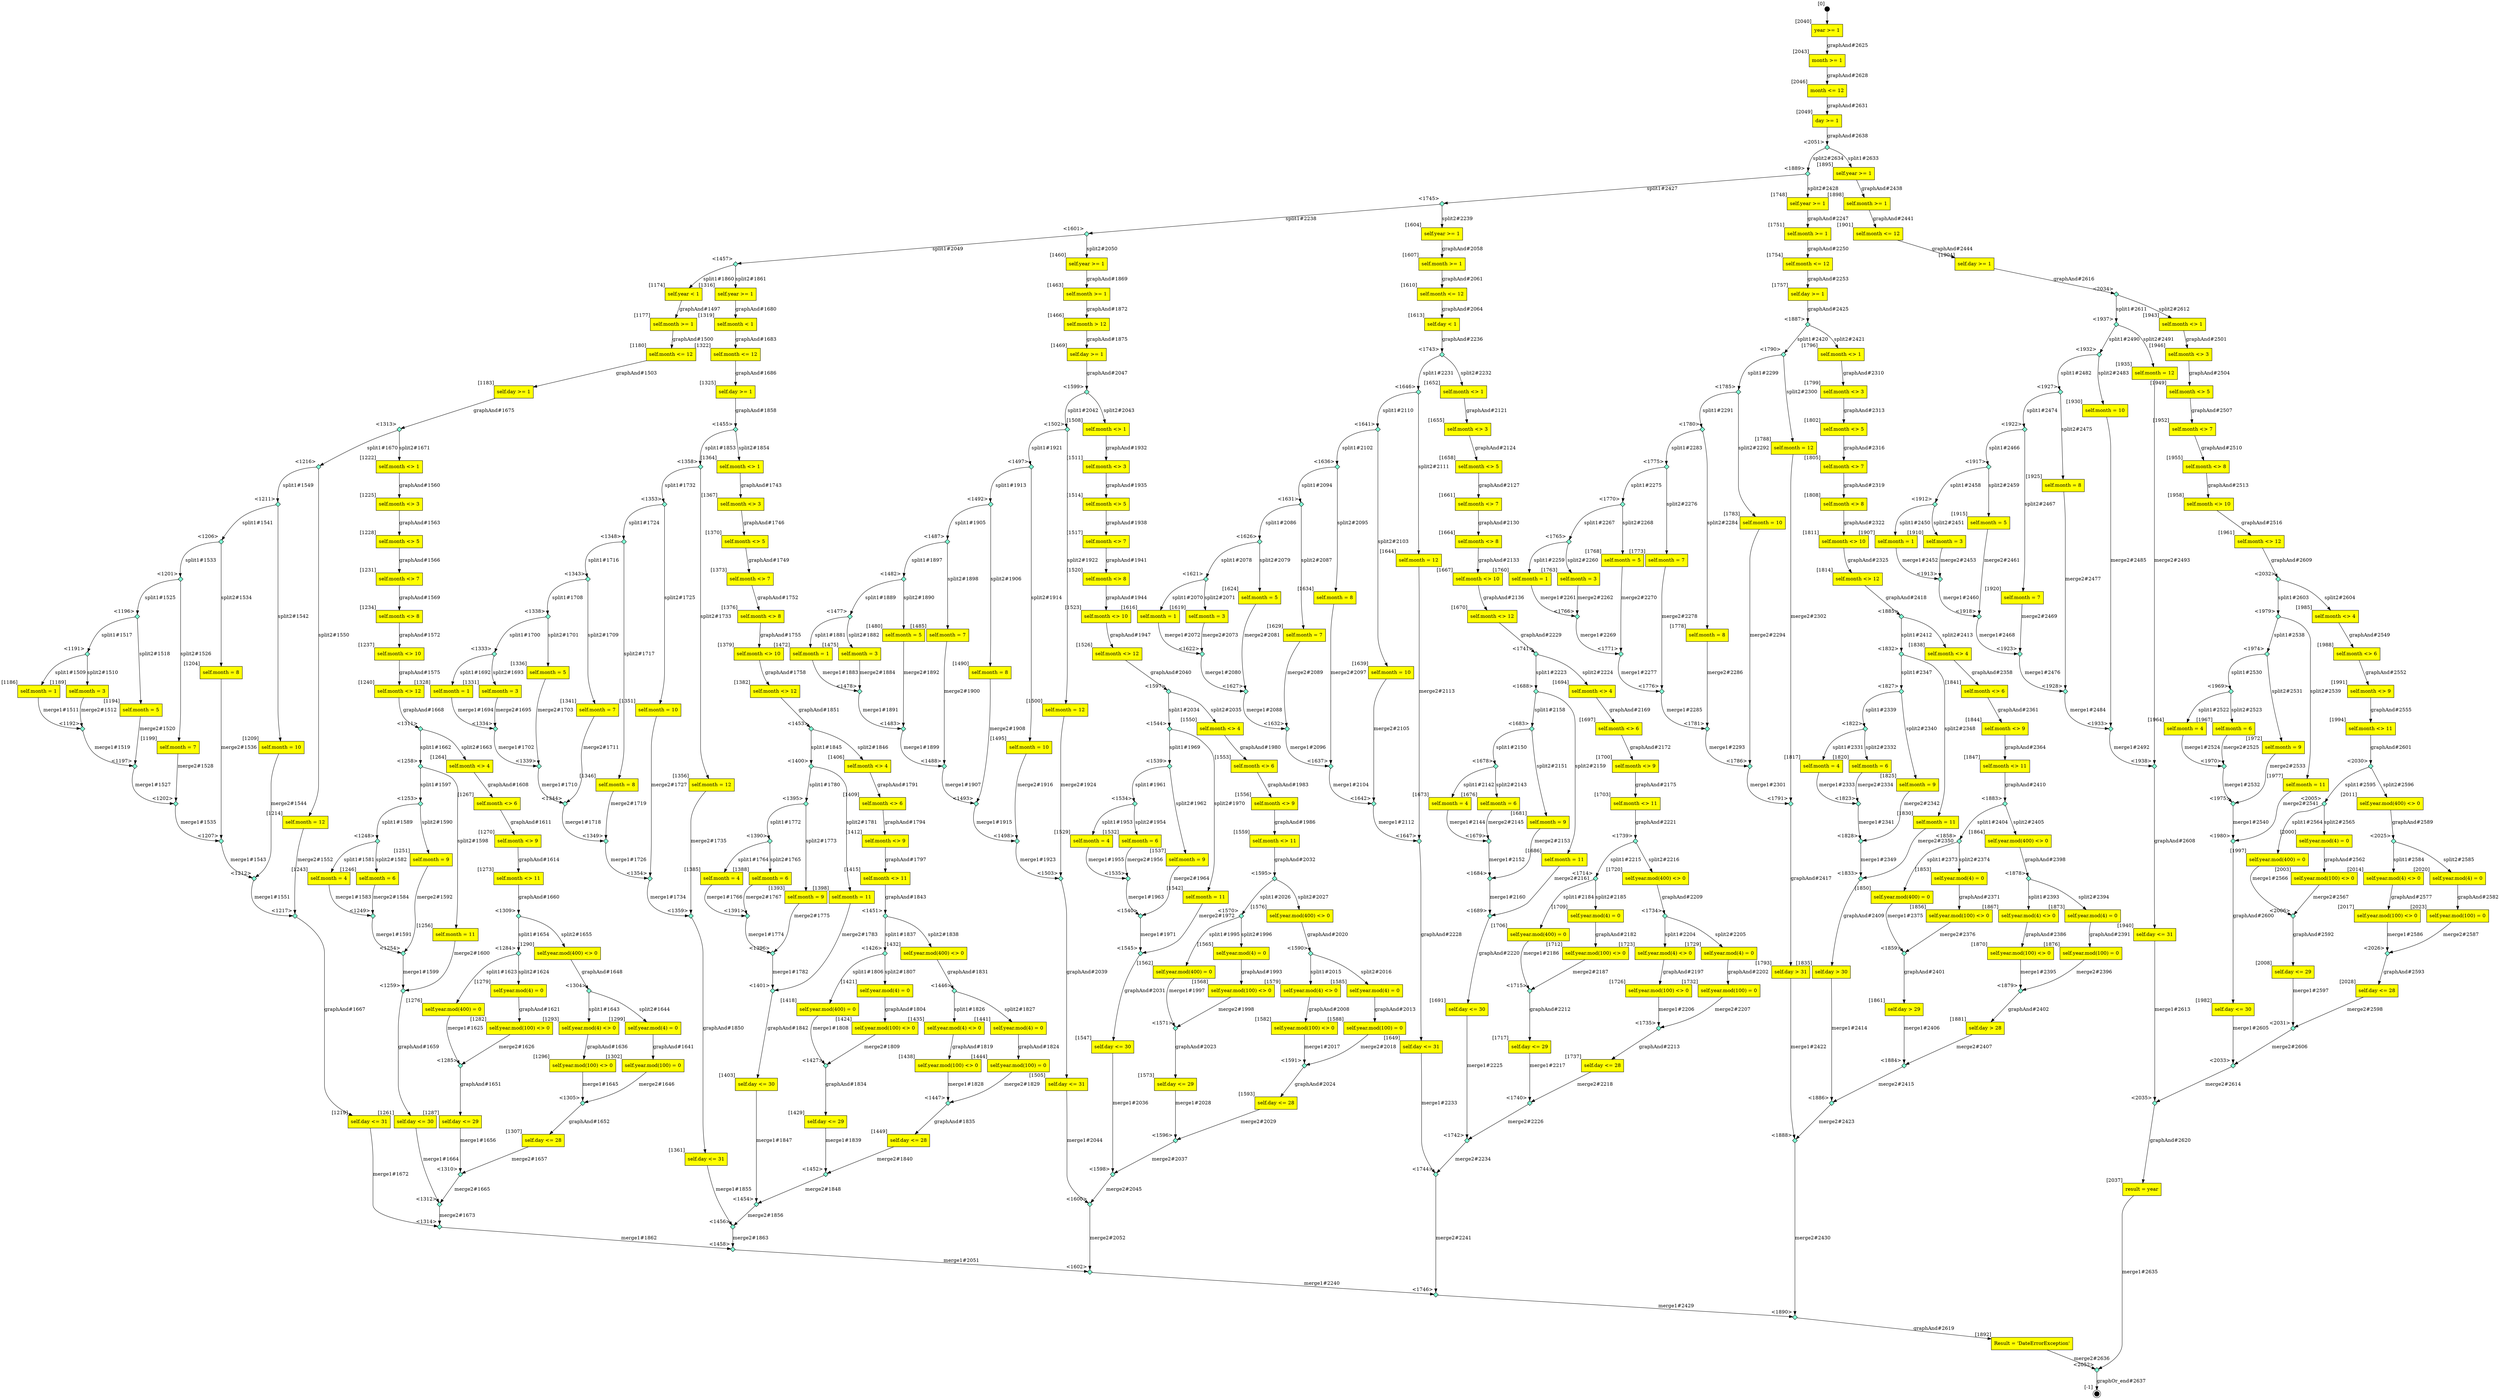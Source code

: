 digraph CLG {
  2049 [shape="box", label="day >= 1", style=filled, fillcolor=yellow, xlabel="[2049]"];
  2051 [shape="diamond", label="", xlabel="<2051>", style=filled, fillcolor=aquamarine, fixedsize=true, width=.2, height=.2];
  2052 [shape="diamond", label="", xlabel="<2052>", style=filled, fillcolor=aquamarine, fixedsize=true, width=.2, height=.2];
  1174 [shape="box", label="self.year < 1", style=filled, fillcolor=yellow, xlabel="[1174]"];
  1177 [shape="box", label="self.month >= 1", style=filled, fillcolor=yellow, xlabel="[1177]"];
  1180 [shape="box", label="self.month <= 12", style=filled, fillcolor=yellow, xlabel="[1180]"];
  1183 [shape="box", label="self.day >= 1", style=filled, fillcolor=yellow, xlabel="[1183]"];
  1186 [shape="box", label="self.month = 1", style=filled, fillcolor=yellow, xlabel="[1186]"];
  1189 [shape="box", label="self.month = 3", style=filled, fillcolor=yellow, xlabel="[1189]"];
  1191 [shape="diamond", label="", xlabel="<1191>", style=filled, fillcolor=aquamarine, fixedsize=true, width=.2, height=.2];
  1192 [shape="diamond", label="", xlabel="<1192>", style=filled, fillcolor=aquamarine, fixedsize=true, width=.2, height=.2];
  1194 [shape="box", label="self.month = 5", style=filled, fillcolor=yellow, xlabel="[1194]"];
  1196 [shape="diamond", label="", xlabel="<1196>", style=filled, fillcolor=aquamarine, fixedsize=true, width=.2, height=.2];
  1197 [shape="diamond", label="", xlabel="<1197>", style=filled, fillcolor=aquamarine, fixedsize=true, width=.2, height=.2];
  1199 [shape="box", label="self.month = 7", style=filled, fillcolor=yellow, xlabel="[1199]"];
  1201 [shape="diamond", label="", xlabel="<1201>", style=filled, fillcolor=aquamarine, fixedsize=true, width=.2, height=.2];
  1202 [shape="diamond", label="", xlabel="<1202>", style=filled, fillcolor=aquamarine, fixedsize=true, width=.2, height=.2];
  1204 [shape="box", label="self.month = 8", style=filled, fillcolor=yellow, xlabel="[1204]"];
  1206 [shape="diamond", label="", xlabel="<1206>", style=filled, fillcolor=aquamarine, fixedsize=true, width=.2, height=.2];
  1207 [shape="diamond", label="", xlabel="<1207>", style=filled, fillcolor=aquamarine, fixedsize=true, width=.2, height=.2];
  1209 [shape="box", label="self.month = 10", style=filled, fillcolor=yellow, xlabel="[1209]"];
  1211 [shape="diamond", label="", xlabel="<1211>", style=filled, fillcolor=aquamarine, fixedsize=true, width=.2, height=.2];
  1212 [shape="diamond", label="", xlabel="<1212>", style=filled, fillcolor=aquamarine, fixedsize=true, width=.2, height=.2];
  1214 [shape="box", label="self.month = 12", style=filled, fillcolor=yellow, xlabel="[1214]"];
  1216 [shape="diamond", label="", xlabel="<1216>", style=filled, fillcolor=aquamarine, fixedsize=true, width=.2, height=.2];
  1217 [shape="diamond", label="", xlabel="<1217>", style=filled, fillcolor=aquamarine, fixedsize=true, width=.2, height=.2];
  1219 [shape="box", label="self.day <= 31", style=filled, fillcolor=yellow, xlabel="[1219]"];
  1222 [shape="box", label="self.month <> 1", style=filled, fillcolor=yellow, xlabel="[1222]"];
  1225 [shape="box", label="self.month <> 3", style=filled, fillcolor=yellow, xlabel="[1225]"];
  1228 [shape="box", label="self.month <> 5", style=filled, fillcolor=yellow, xlabel="[1228]"];
  1231 [shape="box", label="self.month <> 7", style=filled, fillcolor=yellow, xlabel="[1231]"];
  1234 [shape="box", label="self.month <> 8", style=filled, fillcolor=yellow, xlabel="[1234]"];
  1237 [shape="box", label="self.month <> 10", style=filled, fillcolor=yellow, xlabel="[1237]"];
  1240 [shape="box", label="self.month <> 12", style=filled, fillcolor=yellow, xlabel="[1240]"];
  1243 [shape="box", label="self.month = 4", style=filled, fillcolor=yellow, xlabel="[1243]"];
  1246 [shape="box", label="self.month = 6", style=filled, fillcolor=yellow, xlabel="[1246]"];
  1248 [shape="diamond", label="", xlabel="<1248>", style=filled, fillcolor=aquamarine, fixedsize=true, width=.2, height=.2];
  1249 [shape="diamond", label="", xlabel="<1249>", style=filled, fillcolor=aquamarine, fixedsize=true, width=.2, height=.2];
  1251 [shape="box", label="self.month = 9", style=filled, fillcolor=yellow, xlabel="[1251]"];
  1253 [shape="diamond", label="", xlabel="<1253>", style=filled, fillcolor=aquamarine, fixedsize=true, width=.2, height=.2];
  1254 [shape="diamond", label="", xlabel="<1254>", style=filled, fillcolor=aquamarine, fixedsize=true, width=.2, height=.2];
  1256 [shape="box", label="self.month = 11", style=filled, fillcolor=yellow, xlabel="[1256]"];
  1258 [shape="diamond", label="", xlabel="<1258>", style=filled, fillcolor=aquamarine, fixedsize=true, width=.2, height=.2];
  1259 [shape="diamond", label="", xlabel="<1259>", style=filled, fillcolor=aquamarine, fixedsize=true, width=.2, height=.2];
  1261 [shape="box", label="self.day <= 30", style=filled, fillcolor=yellow, xlabel="[1261]"];
  1264 [shape="box", label="self.month <> 4", style=filled, fillcolor=yellow, xlabel="[1264]"];
  1267 [shape="box", label="self.month <> 6", style=filled, fillcolor=yellow, xlabel="[1267]"];
  1270 [shape="box", label="self.month <> 9", style=filled, fillcolor=yellow, xlabel="[1270]"];
  1273 [shape="box", label="self.month <> 11", style=filled, fillcolor=yellow, xlabel="[1273]"];
  1276 [shape="box", label="self.year.mod(400) = 0", style=filled, fillcolor=yellow, xlabel="[1276]"];
  1279 [shape="box", label="self.year.mod(4) = 0", style=filled, fillcolor=yellow, xlabel="[1279]"];
  1282 [shape="box", label="self.year.mod(100) <> 0", style=filled, fillcolor=yellow, xlabel="[1282]"];
  1284 [shape="diamond", label="", xlabel="<1284>", style=filled, fillcolor=aquamarine, fixedsize=true, width=.2, height=.2];
  1285 [shape="diamond", label="", xlabel="<1285>", style=filled, fillcolor=aquamarine, fixedsize=true, width=.2, height=.2];
  1287 [shape="box", label="self.day <= 29", style=filled, fillcolor=yellow, xlabel="[1287]"];
  1290 [shape="box", label="self.year.mod(400) <> 0", style=filled, fillcolor=yellow, xlabel="[1290]"];
  1293 [shape="box", label="self.year.mod(4) <> 0", style=filled, fillcolor=yellow, xlabel="[1293]"];
  1296 [shape="box", label="self.year.mod(100) <> 0", style=filled, fillcolor=yellow, xlabel="[1296]"];
  1299 [shape="box", label="self.year.mod(4) = 0", style=filled, fillcolor=yellow, xlabel="[1299]"];
  1302 [shape="box", label="self.year.mod(100) = 0", style=filled, fillcolor=yellow, xlabel="[1302]"];
  1304 [shape="diamond", label="", xlabel="<1304>", style=filled, fillcolor=aquamarine, fixedsize=true, width=.2, height=.2];
  1305 [shape="diamond", label="", xlabel="<1305>", style=filled, fillcolor=aquamarine, fixedsize=true, width=.2, height=.2];
  1307 [shape="box", label="self.day <= 28", style=filled, fillcolor=yellow, xlabel="[1307]"];
  1309 [shape="diamond", label="", xlabel="<1309>", style=filled, fillcolor=aquamarine, fixedsize=true, width=.2, height=.2];
  1310 [shape="diamond", label="", xlabel="<1310>", style=filled, fillcolor=aquamarine, fixedsize=true, width=.2, height=.2];
  1311 [shape="diamond", label="", xlabel="<1311>", style=filled, fillcolor=aquamarine, fixedsize=true, width=.2, height=.2];
  1312 [shape="diamond", label="", xlabel="<1312>", style=filled, fillcolor=aquamarine, fixedsize=true, width=.2, height=.2];
  1313 [shape="diamond", label="", xlabel="<1313>", style=filled, fillcolor=aquamarine, fixedsize=true, width=.2, height=.2];
  1314 [shape="diamond", label="", xlabel="<1314>", style=filled, fillcolor=aquamarine, fixedsize=true, width=.2, height=.2];
  1316 [shape="box", label="self.year >= 1", style=filled, fillcolor=yellow, xlabel="[1316]"];
  1319 [shape="box", label="self.month < 1", style=filled, fillcolor=yellow, xlabel="[1319]"];
  1322 [shape="box", label="self.month <= 12", style=filled, fillcolor=yellow, xlabel="[1322]"];
  1325 [shape="box", label="self.day >= 1", style=filled, fillcolor=yellow, xlabel="[1325]"];
  1328 [shape="box", label="self.month = 1", style=filled, fillcolor=yellow, xlabel="[1328]"];
  1331 [shape="box", label="self.month = 3", style=filled, fillcolor=yellow, xlabel="[1331]"];
  1333 [shape="diamond", label="", xlabel="<1333>", style=filled, fillcolor=aquamarine, fixedsize=true, width=.2, height=.2];
  1334 [shape="diamond", label="", xlabel="<1334>", style=filled, fillcolor=aquamarine, fixedsize=true, width=.2, height=.2];
  1336 [shape="box", label="self.month = 5", style=filled, fillcolor=yellow, xlabel="[1336]"];
  1338 [shape="diamond", label="", xlabel="<1338>", style=filled, fillcolor=aquamarine, fixedsize=true, width=.2, height=.2];
  1339 [shape="diamond", label="", xlabel="<1339>", style=filled, fillcolor=aquamarine, fixedsize=true, width=.2, height=.2];
  1341 [shape="box", label="self.month = 7", style=filled, fillcolor=yellow, xlabel="[1341]"];
  1343 [shape="diamond", label="", xlabel="<1343>", style=filled, fillcolor=aquamarine, fixedsize=true, width=.2, height=.2];
  1344 [shape="diamond", label="", xlabel="<1344>", style=filled, fillcolor=aquamarine, fixedsize=true, width=.2, height=.2];
  1346 [shape="box", label="self.month = 8", style=filled, fillcolor=yellow, xlabel="[1346]"];
  1348 [shape="diamond", label="", xlabel="<1348>", style=filled, fillcolor=aquamarine, fixedsize=true, width=.2, height=.2];
  1349 [shape="diamond", label="", xlabel="<1349>", style=filled, fillcolor=aquamarine, fixedsize=true, width=.2, height=.2];
  1351 [shape="box", label="self.month = 10", style=filled, fillcolor=yellow, xlabel="[1351]"];
  1353 [shape="diamond", label="", xlabel="<1353>", style=filled, fillcolor=aquamarine, fixedsize=true, width=.2, height=.2];
  1354 [shape="diamond", label="", xlabel="<1354>", style=filled, fillcolor=aquamarine, fixedsize=true, width=.2, height=.2];
  1356 [shape="box", label="self.month = 12", style=filled, fillcolor=yellow, xlabel="[1356]"];
  1358 [shape="diamond", label="", xlabel="<1358>", style=filled, fillcolor=aquamarine, fixedsize=true, width=.2, height=.2];
  1359 [shape="diamond", label="", xlabel="<1359>", style=filled, fillcolor=aquamarine, fixedsize=true, width=.2, height=.2];
  1361 [shape="box", label="self.day <= 31", style=filled, fillcolor=yellow, xlabel="[1361]"];
  1364 [shape="box", label="self.month <> 1", style=filled, fillcolor=yellow, xlabel="[1364]"];
  1367 [shape="box", label="self.month <> 3", style=filled, fillcolor=yellow, xlabel="[1367]"];
  1370 [shape="box", label="self.month <> 5", style=filled, fillcolor=yellow, xlabel="[1370]"];
  1373 [shape="box", label="self.month <> 7", style=filled, fillcolor=yellow, xlabel="[1373]"];
  1376 [shape="box", label="self.month <> 8", style=filled, fillcolor=yellow, xlabel="[1376]"];
  1379 [shape="box", label="self.month <> 10", style=filled, fillcolor=yellow, xlabel="[1379]"];
  1382 [shape="box", label="self.month <> 12", style=filled, fillcolor=yellow, xlabel="[1382]"];
  1385 [shape="box", label="self.month = 4", style=filled, fillcolor=yellow, xlabel="[1385]"];
  1388 [shape="box", label="self.month = 6", style=filled, fillcolor=yellow, xlabel="[1388]"];
  1390 [shape="diamond", label="", xlabel="<1390>", style=filled, fillcolor=aquamarine, fixedsize=true, width=.2, height=.2];
  1391 [shape="diamond", label="", xlabel="<1391>", style=filled, fillcolor=aquamarine, fixedsize=true, width=.2, height=.2];
  1393 [shape="box", label="self.month = 9", style=filled, fillcolor=yellow, xlabel="[1393]"];
  1395 [shape="diamond", label="", xlabel="<1395>", style=filled, fillcolor=aquamarine, fixedsize=true, width=.2, height=.2];
  1396 [shape="diamond", label="", xlabel="<1396>", style=filled, fillcolor=aquamarine, fixedsize=true, width=.2, height=.2];
  1398 [shape="box", label="self.month = 11", style=filled, fillcolor=yellow, xlabel="[1398]"];
  1400 [shape="diamond", label="", xlabel="<1400>", style=filled, fillcolor=aquamarine, fixedsize=true, width=.2, height=.2];
  1401 [shape="diamond", label="", xlabel="<1401>", style=filled, fillcolor=aquamarine, fixedsize=true, width=.2, height=.2];
  1403 [shape="box", label="self.day <= 30", style=filled, fillcolor=yellow, xlabel="[1403]"];
  1406 [shape="box", label="self.month <> 4", style=filled, fillcolor=yellow, xlabel="[1406]"];
  1409 [shape="box", label="self.month <> 6", style=filled, fillcolor=yellow, xlabel="[1409]"];
  1412 [shape="box", label="self.month <> 9", style=filled, fillcolor=yellow, xlabel="[1412]"];
  1415 [shape="box", label="self.month <> 11", style=filled, fillcolor=yellow, xlabel="[1415]"];
  1418 [shape="box", label="self.year.mod(400) = 0", style=filled, fillcolor=yellow, xlabel="[1418]"];
  1421 [shape="box", label="self.year.mod(4) = 0", style=filled, fillcolor=yellow, xlabel="[1421]"];
  1424 [shape="box", label="self.year.mod(100) <> 0", style=filled, fillcolor=yellow, xlabel="[1424]"];
  1426 [shape="diamond", label="", xlabel="<1426>", style=filled, fillcolor=aquamarine, fixedsize=true, width=.2, height=.2];
  1427 [shape="diamond", label="", xlabel="<1427>", style=filled, fillcolor=aquamarine, fixedsize=true, width=.2, height=.2];
  1429 [shape="box", label="self.day <= 29", style=filled, fillcolor=yellow, xlabel="[1429]"];
  1432 [shape="box", label="self.year.mod(400) <> 0", style=filled, fillcolor=yellow, xlabel="[1432]"];
  1435 [shape="box", label="self.year.mod(4) <> 0", style=filled, fillcolor=yellow, xlabel="[1435]"];
  1438 [shape="box", label="self.year.mod(100) <> 0", style=filled, fillcolor=yellow, xlabel="[1438]"];
  1441 [shape="box", label="self.year.mod(4) = 0", style=filled, fillcolor=yellow, xlabel="[1441]"];
  1444 [shape="box", label="self.year.mod(100) = 0", style=filled, fillcolor=yellow, xlabel="[1444]"];
  1446 [shape="diamond", label="", xlabel="<1446>", style=filled, fillcolor=aquamarine, fixedsize=true, width=.2, height=.2];
  1447 [shape="diamond", label="", xlabel="<1447>", style=filled, fillcolor=aquamarine, fixedsize=true, width=.2, height=.2];
  1449 [shape="box", label="self.day <= 28", style=filled, fillcolor=yellow, xlabel="[1449]"];
  1451 [shape="diamond", label="", xlabel="<1451>", style=filled, fillcolor=aquamarine, fixedsize=true, width=.2, height=.2];
  1452 [shape="diamond", label="", xlabel="<1452>", style=filled, fillcolor=aquamarine, fixedsize=true, width=.2, height=.2];
  1453 [shape="diamond", label="", xlabel="<1453>", style=filled, fillcolor=aquamarine, fixedsize=true, width=.2, height=.2];
  1454 [shape="diamond", label="", xlabel="<1454>", style=filled, fillcolor=aquamarine, fixedsize=true, width=.2, height=.2];
  1455 [shape="diamond", label="", xlabel="<1455>", style=filled, fillcolor=aquamarine, fixedsize=true, width=.2, height=.2];
  1456 [shape="diamond", label="", xlabel="<1456>", style=filled, fillcolor=aquamarine, fixedsize=true, width=.2, height=.2];
  1457 [shape="diamond", label="", xlabel="<1457>", style=filled, fillcolor=aquamarine, fixedsize=true, width=.2, height=.2];
  1458 [shape="diamond", label="", xlabel="<1458>", style=filled, fillcolor=aquamarine, fixedsize=true, width=.2, height=.2];
  1460 [shape="box", label="self.year >= 1", style=filled, fillcolor=yellow, xlabel="[1460]"];
  1463 [shape="box", label="self.month >= 1", style=filled, fillcolor=yellow, xlabel="[1463]"];
  1466 [shape="box", label="self.month > 12", style=filled, fillcolor=yellow, xlabel="[1466]"];
  1469 [shape="box", label="self.day >= 1", style=filled, fillcolor=yellow, xlabel="[1469]"];
  1472 [shape="box", label="self.month = 1", style=filled, fillcolor=yellow, xlabel="[1472]"];
  1475 [shape="box", label="self.month = 3", style=filled, fillcolor=yellow, xlabel="[1475]"];
  1477 [shape="diamond", label="", xlabel="<1477>", style=filled, fillcolor=aquamarine, fixedsize=true, width=.2, height=.2];
  1478 [shape="diamond", label="", xlabel="<1478>", style=filled, fillcolor=aquamarine, fixedsize=true, width=.2, height=.2];
  1480 [shape="box", label="self.month = 5", style=filled, fillcolor=yellow, xlabel="[1480]"];
  1482 [shape="diamond", label="", xlabel="<1482>", style=filled, fillcolor=aquamarine, fixedsize=true, width=.2, height=.2];
  1483 [shape="diamond", label="", xlabel="<1483>", style=filled, fillcolor=aquamarine, fixedsize=true, width=.2, height=.2];
  1485 [shape="box", label="self.month = 7", style=filled, fillcolor=yellow, xlabel="[1485]"];
  1487 [shape="diamond", label="", xlabel="<1487>", style=filled, fillcolor=aquamarine, fixedsize=true, width=.2, height=.2];
  1488 [shape="diamond", label="", xlabel="<1488>", style=filled, fillcolor=aquamarine, fixedsize=true, width=.2, height=.2];
  1490 [shape="box", label="self.month = 8", style=filled, fillcolor=yellow, xlabel="[1490]"];
  1492 [shape="diamond", label="", xlabel="<1492>", style=filled, fillcolor=aquamarine, fixedsize=true, width=.2, height=.2];
  1493 [shape="diamond", label="", xlabel="<1493>", style=filled, fillcolor=aquamarine, fixedsize=true, width=.2, height=.2];
  1495 [shape="box", label="self.month = 10", style=filled, fillcolor=yellow, xlabel="[1495]"];
  1497 [shape="diamond", label="", xlabel="<1497>", style=filled, fillcolor=aquamarine, fixedsize=true, width=.2, height=.2];
  1498 [shape="diamond", label="", xlabel="<1498>", style=filled, fillcolor=aquamarine, fixedsize=true, width=.2, height=.2];
  1500 [shape="box", label="self.month = 12", style=filled, fillcolor=yellow, xlabel="[1500]"];
  1502 [shape="diamond", label="", xlabel="<1502>", style=filled, fillcolor=aquamarine, fixedsize=true, width=.2, height=.2];
  1503 [shape="diamond", label="", xlabel="<1503>", style=filled, fillcolor=aquamarine, fixedsize=true, width=.2, height=.2];
  1505 [shape="box", label="self.day <= 31", style=filled, fillcolor=yellow, xlabel="[1505]"];
  1508 [shape="box", label="self.month <> 1", style=filled, fillcolor=yellow, xlabel="[1508]"];
  1511 [shape="box", label="self.month <> 3", style=filled, fillcolor=yellow, xlabel="[1511]"];
  1514 [shape="box", label="self.month <> 5", style=filled, fillcolor=yellow, xlabel="[1514]"];
  1517 [shape="box", label="self.month <> 7", style=filled, fillcolor=yellow, xlabel="[1517]"];
  1520 [shape="box", label="self.month <> 8", style=filled, fillcolor=yellow, xlabel="[1520]"];
  1523 [shape="box", label="self.month <> 10", style=filled, fillcolor=yellow, xlabel="[1523]"];
  1526 [shape="box", label="self.month <> 12", style=filled, fillcolor=yellow, xlabel="[1526]"];
  1529 [shape="box", label="self.month = 4", style=filled, fillcolor=yellow, xlabel="[1529]"];
  1532 [shape="box", label="self.month = 6", style=filled, fillcolor=yellow, xlabel="[1532]"];
  1534 [shape="diamond", label="", xlabel="<1534>", style=filled, fillcolor=aquamarine, fixedsize=true, width=.2, height=.2];
  1535 [shape="diamond", label="", xlabel="<1535>", style=filled, fillcolor=aquamarine, fixedsize=true, width=.2, height=.2];
  1537 [shape="box", label="self.month = 9", style=filled, fillcolor=yellow, xlabel="[1537]"];
  1539 [shape="diamond", label="", xlabel="<1539>", style=filled, fillcolor=aquamarine, fixedsize=true, width=.2, height=.2];
  1540 [shape="diamond", label="", xlabel="<1540>", style=filled, fillcolor=aquamarine, fixedsize=true, width=.2, height=.2];
  1542 [shape="box", label="self.month = 11", style=filled, fillcolor=yellow, xlabel="[1542]"];
  1544 [shape="diamond", label="", xlabel="<1544>", style=filled, fillcolor=aquamarine, fixedsize=true, width=.2, height=.2];
  1545 [shape="diamond", label="", xlabel="<1545>", style=filled, fillcolor=aquamarine, fixedsize=true, width=.2, height=.2];
  1547 [shape="box", label="self.day <= 30", style=filled, fillcolor=yellow, xlabel="[1547]"];
  1550 [shape="box", label="self.month <> 4", style=filled, fillcolor=yellow, xlabel="[1550]"];
  1553 [shape="box", label="self.month <> 6", style=filled, fillcolor=yellow, xlabel="[1553]"];
  1556 [shape="box", label="self.month <> 9", style=filled, fillcolor=yellow, xlabel="[1556]"];
  1559 [shape="box", label="self.month <> 11", style=filled, fillcolor=yellow, xlabel="[1559]"];
  1562 [shape="box", label="self.year.mod(400) = 0", style=filled, fillcolor=yellow, xlabel="[1562]"];
  1565 [shape="box", label="self.year.mod(4) = 0", style=filled, fillcolor=yellow, xlabel="[1565]"];
  1568 [shape="box", label="self.year.mod(100) <> 0", style=filled, fillcolor=yellow, xlabel="[1568]"];
  1570 [shape="diamond", label="", xlabel="<1570>", style=filled, fillcolor=aquamarine, fixedsize=true, width=.2, height=.2];
  1571 [shape="diamond", label="", xlabel="<1571>", style=filled, fillcolor=aquamarine, fixedsize=true, width=.2, height=.2];
  1573 [shape="box", label="self.day <= 29", style=filled, fillcolor=yellow, xlabel="[1573]"];
  1576 [shape="box", label="self.year.mod(400) <> 0", style=filled, fillcolor=yellow, xlabel="[1576]"];
  1579 [shape="box", label="self.year.mod(4) <> 0", style=filled, fillcolor=yellow, xlabel="[1579]"];
  1582 [shape="box", label="self.year.mod(100) <> 0", style=filled, fillcolor=yellow, xlabel="[1582]"];
  1585 [shape="box", label="self.year.mod(4) = 0", style=filled, fillcolor=yellow, xlabel="[1585]"];
  1588 [shape="box", label="self.year.mod(100) = 0", style=filled, fillcolor=yellow, xlabel="[1588]"];
  1590 [shape="diamond", label="", xlabel="<1590>", style=filled, fillcolor=aquamarine, fixedsize=true, width=.2, height=.2];
  1591 [shape="diamond", label="", xlabel="<1591>", style=filled, fillcolor=aquamarine, fixedsize=true, width=.2, height=.2];
  1593 [shape="box", label="self.day <= 28", style=filled, fillcolor=yellow, xlabel="[1593]"];
  1595 [shape="diamond", label="", xlabel="<1595>", style=filled, fillcolor=aquamarine, fixedsize=true, width=.2, height=.2];
  1596 [shape="diamond", label="", xlabel="<1596>", style=filled, fillcolor=aquamarine, fixedsize=true, width=.2, height=.2];
  1597 [shape="diamond", label="", xlabel="<1597>", style=filled, fillcolor=aquamarine, fixedsize=true, width=.2, height=.2];
  1598 [shape="diamond", label="", xlabel="<1598>", style=filled, fillcolor=aquamarine, fixedsize=true, width=.2, height=.2];
  1599 [shape="diamond", label="", xlabel="<1599>", style=filled, fillcolor=aquamarine, fixedsize=true, width=.2, height=.2];
  1600 [shape="diamond", label="", xlabel="<1600>", style=filled, fillcolor=aquamarine, fixedsize=true, width=.2, height=.2];
  1601 [shape="diamond", label="", xlabel="<1601>", style=filled, fillcolor=aquamarine, fixedsize=true, width=.2, height=.2];
  1602 [shape="diamond", label="", xlabel="<1602>", style=filled, fillcolor=aquamarine, fixedsize=true, width=.2, height=.2];
  1604 [shape="box", label="self.year >= 1", style=filled, fillcolor=yellow, xlabel="[1604]"];
  1607 [shape="box", label="self.month >= 1", style=filled, fillcolor=yellow, xlabel="[1607]"];
  1610 [shape="box", label="self.month <= 12", style=filled, fillcolor=yellow, xlabel="[1610]"];
  1613 [shape="box", label="self.day < 1", style=filled, fillcolor=yellow, xlabel="[1613]"];
  1616 [shape="box", label="self.month = 1", style=filled, fillcolor=yellow, xlabel="[1616]"];
  1619 [shape="box", label="self.month = 3", style=filled, fillcolor=yellow, xlabel="[1619]"];
  1621 [shape="diamond", label="", xlabel="<1621>", style=filled, fillcolor=aquamarine, fixedsize=true, width=.2, height=.2];
  1622 [shape="diamond", label="", xlabel="<1622>", style=filled, fillcolor=aquamarine, fixedsize=true, width=.2, height=.2];
  1624 [shape="box", label="self.month = 5", style=filled, fillcolor=yellow, xlabel="[1624]"];
  1626 [shape="diamond", label="", xlabel="<1626>", style=filled, fillcolor=aquamarine, fixedsize=true, width=.2, height=.2];
  1627 [shape="diamond", label="", xlabel="<1627>", style=filled, fillcolor=aquamarine, fixedsize=true, width=.2, height=.2];
  1629 [shape="box", label="self.month = 7", style=filled, fillcolor=yellow, xlabel="[1629]"];
  1631 [shape="diamond", label="", xlabel="<1631>", style=filled, fillcolor=aquamarine, fixedsize=true, width=.2, height=.2];
  1632 [shape="diamond", label="", xlabel="<1632>", style=filled, fillcolor=aquamarine, fixedsize=true, width=.2, height=.2];
  1634 [shape="box", label="self.month = 8", style=filled, fillcolor=yellow, xlabel="[1634]"];
  1636 [shape="diamond", label="", xlabel="<1636>", style=filled, fillcolor=aquamarine, fixedsize=true, width=.2, height=.2];
  1637 [shape="diamond", label="", xlabel="<1637>", style=filled, fillcolor=aquamarine, fixedsize=true, width=.2, height=.2];
  1639 [shape="box", label="self.month = 10", style=filled, fillcolor=yellow, xlabel="[1639]"];
  1641 [shape="diamond", label="", xlabel="<1641>", style=filled, fillcolor=aquamarine, fixedsize=true, width=.2, height=.2];
  1642 [shape="diamond", label="", xlabel="<1642>", style=filled, fillcolor=aquamarine, fixedsize=true, width=.2, height=.2];
  1644 [shape="box", label="self.month = 12", style=filled, fillcolor=yellow, xlabel="[1644]"];
  1646 [shape="diamond", label="", xlabel="<1646>", style=filled, fillcolor=aquamarine, fixedsize=true, width=.2, height=.2];
  1647 [shape="diamond", label="", xlabel="<1647>", style=filled, fillcolor=aquamarine, fixedsize=true, width=.2, height=.2];
  1649 [shape="box", label="self.day <= 31", style=filled, fillcolor=yellow, xlabel="[1649]"];
  1652 [shape="box", label="self.month <> 1", style=filled, fillcolor=yellow, xlabel="[1652]"];
  1655 [shape="box", label="self.month <> 3", style=filled, fillcolor=yellow, xlabel="[1655]"];
  1658 [shape="box", label="self.month <> 5", style=filled, fillcolor=yellow, xlabel="[1658]"];
  1661 [shape="box", label="self.month <> 7", style=filled, fillcolor=yellow, xlabel="[1661]"];
  1664 [shape="box", label="self.month <> 8", style=filled, fillcolor=yellow, xlabel="[1664]"];
  1667 [shape="box", label="self.month <> 10", style=filled, fillcolor=yellow, xlabel="[1667]"];
  1670 [shape="box", label="self.month <> 12", style=filled, fillcolor=yellow, xlabel="[1670]"];
  1673 [shape="box", label="self.month = 4", style=filled, fillcolor=yellow, xlabel="[1673]"];
  1676 [shape="box", label="self.month = 6", style=filled, fillcolor=yellow, xlabel="[1676]"];
  1678 [shape="diamond", label="", xlabel="<1678>", style=filled, fillcolor=aquamarine, fixedsize=true, width=.2, height=.2];
  1679 [shape="diamond", label="", xlabel="<1679>", style=filled, fillcolor=aquamarine, fixedsize=true, width=.2, height=.2];
  1681 [shape="box", label="self.month = 9", style=filled, fillcolor=yellow, xlabel="[1681]"];
  1683 [shape="diamond", label="", xlabel="<1683>", style=filled, fillcolor=aquamarine, fixedsize=true, width=.2, height=.2];
  1684 [shape="diamond", label="", xlabel="<1684>", style=filled, fillcolor=aquamarine, fixedsize=true, width=.2, height=.2];
  1686 [shape="box", label="self.month = 11", style=filled, fillcolor=yellow, xlabel="[1686]"];
  1688 [shape="diamond", label="", xlabel="<1688>", style=filled, fillcolor=aquamarine, fixedsize=true, width=.2, height=.2];
  1689 [shape="diamond", label="", xlabel="<1689>", style=filled, fillcolor=aquamarine, fixedsize=true, width=.2, height=.2];
  1691 [shape="box", label="self.day <= 30", style=filled, fillcolor=yellow, xlabel="[1691]"];
  1694 [shape="box", label="self.month <> 4", style=filled, fillcolor=yellow, xlabel="[1694]"];
  1697 [shape="box", label="self.month <> 6", style=filled, fillcolor=yellow, xlabel="[1697]"];
  1700 [shape="box", label="self.month <> 9", style=filled, fillcolor=yellow, xlabel="[1700]"];
  1703 [shape="box", label="self.month <> 11", style=filled, fillcolor=yellow, xlabel="[1703]"];
  1706 [shape="box", label="self.year.mod(400) = 0", style=filled, fillcolor=yellow, xlabel="[1706]"];
  1709 [shape="box", label="self.year.mod(4) = 0", style=filled, fillcolor=yellow, xlabel="[1709]"];
  1712 [shape="box", label="self.year.mod(100) <> 0", style=filled, fillcolor=yellow, xlabel="[1712]"];
  1714 [shape="diamond", label="", xlabel="<1714>", style=filled, fillcolor=aquamarine, fixedsize=true, width=.2, height=.2];
  1715 [shape="diamond", label="", xlabel="<1715>", style=filled, fillcolor=aquamarine, fixedsize=true, width=.2, height=.2];
  1717 [shape="box", label="self.day <= 29", style=filled, fillcolor=yellow, xlabel="[1717]"];
  1720 [shape="box", label="self.year.mod(400) <> 0", style=filled, fillcolor=yellow, xlabel="[1720]"];
  1723 [shape="box", label="self.year.mod(4) <> 0", style=filled, fillcolor=yellow, xlabel="[1723]"];
  1726 [shape="box", label="self.year.mod(100) <> 0", style=filled, fillcolor=yellow, xlabel="[1726]"];
  1729 [shape="box", label="self.year.mod(4) = 0", style=filled, fillcolor=yellow, xlabel="[1729]"];
  1732 [shape="box", label="self.year.mod(100) = 0", style=filled, fillcolor=yellow, xlabel="[1732]"];
  1734 [shape="diamond", label="", xlabel="<1734>", style=filled, fillcolor=aquamarine, fixedsize=true, width=.2, height=.2];
  1735 [shape="diamond", label="", xlabel="<1735>", style=filled, fillcolor=aquamarine, fixedsize=true, width=.2, height=.2];
  1737 [shape="box", label="self.day <= 28", style=filled, fillcolor=yellow, xlabel="[1737]"];
  1739 [shape="diamond", label="", xlabel="<1739>", style=filled, fillcolor=aquamarine, fixedsize=true, width=.2, height=.2];
  1740 [shape="diamond", label="", xlabel="<1740>", style=filled, fillcolor=aquamarine, fixedsize=true, width=.2, height=.2];
  1741 [shape="diamond", label="", xlabel="<1741>", style=filled, fillcolor=aquamarine, fixedsize=true, width=.2, height=.2];
  1742 [shape="diamond", label="", xlabel="<1742>", style=filled, fillcolor=aquamarine, fixedsize=true, width=.2, height=.2];
  1743 [shape="diamond", label="", xlabel="<1743>", style=filled, fillcolor=aquamarine, fixedsize=true, width=.2, height=.2];
  1744 [shape="diamond", label="", xlabel="<1744>", style=filled, fillcolor=aquamarine, fixedsize=true, width=.2, height=.2];
  1745 [shape="diamond", label="", xlabel="<1745>", style=filled, fillcolor=aquamarine, fixedsize=true, width=.2, height=.2];
  1746 [shape="diamond", label="", xlabel="<1746>", style=filled, fillcolor=aquamarine, fixedsize=true, width=.2, height=.2];
  1748 [shape="box", label="self.year >= 1", style=filled, fillcolor=yellow, xlabel="[1748]"];
  1751 [shape="box", label="self.month >= 1", style=filled, fillcolor=yellow, xlabel="[1751]"];
  1754 [shape="box", label="self.month <= 12", style=filled, fillcolor=yellow, xlabel="[1754]"];
  1757 [shape="box", label="self.day >= 1", style=filled, fillcolor=yellow, xlabel="[1757]"];
  1760 [shape="box", label="self.month = 1", style=filled, fillcolor=yellow, xlabel="[1760]"];
  1763 [shape="box", label="self.month = 3", style=filled, fillcolor=yellow, xlabel="[1763]"];
  1765 [shape="diamond", label="", xlabel="<1765>", style=filled, fillcolor=aquamarine, fixedsize=true, width=.2, height=.2];
  1766 [shape="diamond", label="", xlabel="<1766>", style=filled, fillcolor=aquamarine, fixedsize=true, width=.2, height=.2];
  1768 [shape="box", label="self.month = 5", style=filled, fillcolor=yellow, xlabel="[1768]"];
  1770 [shape="diamond", label="", xlabel="<1770>", style=filled, fillcolor=aquamarine, fixedsize=true, width=.2, height=.2];
  1771 [shape="diamond", label="", xlabel="<1771>", style=filled, fillcolor=aquamarine, fixedsize=true, width=.2, height=.2];
  1773 [shape="box", label="self.month = 7", style=filled, fillcolor=yellow, xlabel="[1773]"];
  1775 [shape="diamond", label="", xlabel="<1775>", style=filled, fillcolor=aquamarine, fixedsize=true, width=.2, height=.2];
  1776 [shape="diamond", label="", xlabel="<1776>", style=filled, fillcolor=aquamarine, fixedsize=true, width=.2, height=.2];
  1778 [shape="box", label="self.month = 8", style=filled, fillcolor=yellow, xlabel="[1778]"];
  1780 [shape="diamond", label="", xlabel="<1780>", style=filled, fillcolor=aquamarine, fixedsize=true, width=.2, height=.2];
  1781 [shape="diamond", label="", xlabel="<1781>", style=filled, fillcolor=aquamarine, fixedsize=true, width=.2, height=.2];
  1783 [shape="box", label="self.month = 10", style=filled, fillcolor=yellow, xlabel="[1783]"];
  1785 [shape="diamond", label="", xlabel="<1785>", style=filled, fillcolor=aquamarine, fixedsize=true, width=.2, height=.2];
  1786 [shape="diamond", label="", xlabel="<1786>", style=filled, fillcolor=aquamarine, fixedsize=true, width=.2, height=.2];
  1788 [shape="box", label="self.month = 12", style=filled, fillcolor=yellow, xlabel="[1788]"];
  1790 [shape="diamond", label="", xlabel="<1790>", style=filled, fillcolor=aquamarine, fixedsize=true, width=.2, height=.2];
  1791 [shape="diamond", label="", xlabel="<1791>", style=filled, fillcolor=aquamarine, fixedsize=true, width=.2, height=.2];
  1793 [shape="box", label="self.day > 31", style=filled, fillcolor=yellow, xlabel="[1793]"];
  1796 [shape="box", label="self.month <> 1", style=filled, fillcolor=yellow, xlabel="[1796]"];
  1799 [shape="box", label="self.month <> 3", style=filled, fillcolor=yellow, xlabel="[1799]"];
  1802 [shape="box", label="self.month <> 5", style=filled, fillcolor=yellow, xlabel="[1802]"];
  1805 [shape="box", label="self.month <> 7", style=filled, fillcolor=yellow, xlabel="[1805]"];
  1808 [shape="box", label="self.month <> 8", style=filled, fillcolor=yellow, xlabel="[1808]"];
  1811 [shape="box", label="self.month <> 10", style=filled, fillcolor=yellow, xlabel="[1811]"];
  1814 [shape="box", label="self.month <> 12", style=filled, fillcolor=yellow, xlabel="[1814]"];
  1817 [shape="box", label="self.month = 4", style=filled, fillcolor=yellow, xlabel="[1817]"];
  1820 [shape="box", label="self.month = 6", style=filled, fillcolor=yellow, xlabel="[1820]"];
  1822 [shape="diamond", label="", xlabel="<1822>", style=filled, fillcolor=aquamarine, fixedsize=true, width=.2, height=.2];
  1823 [shape="diamond", label="", xlabel="<1823>", style=filled, fillcolor=aquamarine, fixedsize=true, width=.2, height=.2];
  1825 [shape="box", label="self.month = 9", style=filled, fillcolor=yellow, xlabel="[1825]"];
  1827 [shape="diamond", label="", xlabel="<1827>", style=filled, fillcolor=aquamarine, fixedsize=true, width=.2, height=.2];
  1828 [shape="diamond", label="", xlabel="<1828>", style=filled, fillcolor=aquamarine, fixedsize=true, width=.2, height=.2];
  1830 [shape="box", label="self.month = 11", style=filled, fillcolor=yellow, xlabel="[1830]"];
  1832 [shape="diamond", label="", xlabel="<1832>", style=filled, fillcolor=aquamarine, fixedsize=true, width=.2, height=.2];
  1833 [shape="diamond", label="", xlabel="<1833>", style=filled, fillcolor=aquamarine, fixedsize=true, width=.2, height=.2];
  1835 [shape="box", label="self.day > 30", style=filled, fillcolor=yellow, xlabel="[1835]"];
  1838 [shape="box", label="self.month <> 4", style=filled, fillcolor=yellow, xlabel="[1838]"];
  1841 [shape="box", label="self.month <> 6", style=filled, fillcolor=yellow, xlabel="[1841]"];
  1844 [shape="box", label="self.month <> 9", style=filled, fillcolor=yellow, xlabel="[1844]"];
  1847 [shape="box", label="self.month <> 11", style=filled, fillcolor=yellow, xlabel="[1847]"];
  1850 [shape="box", label="self.year.mod(400) = 0", style=filled, fillcolor=yellow, xlabel="[1850]"];
  1853 [shape="box", label="self.year.mod(4) = 0", style=filled, fillcolor=yellow, xlabel="[1853]"];
  1856 [shape="box", label="self.year.mod(100) <> 0", style=filled, fillcolor=yellow, xlabel="[1856]"];
  1858 [shape="diamond", label="", xlabel="<1858>", style=filled, fillcolor=aquamarine, fixedsize=true, width=.2, height=.2];
  1859 [shape="diamond", label="", xlabel="<1859>", style=filled, fillcolor=aquamarine, fixedsize=true, width=.2, height=.2];
  1861 [shape="box", label="self.day > 29", style=filled, fillcolor=yellow, xlabel="[1861]"];
  1864 [shape="box", label="self.year.mod(400) <> 0", style=filled, fillcolor=yellow, xlabel="[1864]"];
  1867 [shape="box", label="self.year.mod(4) <> 0", style=filled, fillcolor=yellow, xlabel="[1867]"];
  1870 [shape="box", label="self.year.mod(100) <> 0", style=filled, fillcolor=yellow, xlabel="[1870]"];
  1873 [shape="box", label="self.year.mod(4) = 0", style=filled, fillcolor=yellow, xlabel="[1873]"];
  1876 [shape="box", label="self.year.mod(100) = 0", style=filled, fillcolor=yellow, xlabel="[1876]"];
  1878 [shape="diamond", label="", xlabel="<1878>", style=filled, fillcolor=aquamarine, fixedsize=true, width=.2, height=.2];
  1879 [shape="diamond", label="", xlabel="<1879>", style=filled, fillcolor=aquamarine, fixedsize=true, width=.2, height=.2];
  1881 [shape="box", label="self.day > 28", style=filled, fillcolor=yellow, xlabel="[1881]"];
  1883 [shape="diamond", label="", xlabel="<1883>", style=filled, fillcolor=aquamarine, fixedsize=true, width=.2, height=.2];
  1884 [shape="diamond", label="", xlabel="<1884>", style=filled, fillcolor=aquamarine, fixedsize=true, width=.2, height=.2];
  1885 [shape="diamond", label="", xlabel="<1885>", style=filled, fillcolor=aquamarine, fixedsize=true, width=.2, height=.2];
  1886 [shape="diamond", label="", xlabel="<1886>", style=filled, fillcolor=aquamarine, fixedsize=true, width=.2, height=.2];
  1887 [shape="diamond", label="", xlabel="<1887>", style=filled, fillcolor=aquamarine, fixedsize=true, width=.2, height=.2];
  1888 [shape="diamond", label="", xlabel="<1888>", style=filled, fillcolor=aquamarine, fixedsize=true, width=.2, height=.2];
  1889 [shape="diamond", label="", xlabel="<1889>", style=filled, fillcolor=aquamarine, fixedsize=true, width=.2, height=.2];
  1890 [shape="diamond", label="", xlabel="<1890>", style=filled, fillcolor=aquamarine, fixedsize=true, width=.2, height=.2];
  1892 [shape="box", label="Result = 'DateErrorException'", style=filled, fillcolor=yellow, xlabel="[1892]"];
  1893 [style=filled, fillcolor=black, shape="doublecircle", label="", fixedsize=true, width=.2, height=.2, xlabel="[-1]"];
  1895 [shape="box", label="self.year >= 1", style=filled, fillcolor=yellow, xlabel="[1895]"];
  1898 [shape="box", label="self.month >= 1", style=filled, fillcolor=yellow, xlabel="[1898]"];
  1901 [shape="box", label="self.month <= 12", style=filled, fillcolor=yellow, xlabel="[1901]"];
  1904 [shape="box", label="self.day >= 1", style=filled, fillcolor=yellow, xlabel="[1904]"];
  1907 [shape="box", label="self.month = 1", style=filled, fillcolor=yellow, xlabel="[1907]"];
  1910 [shape="box", label="self.month = 3", style=filled, fillcolor=yellow, xlabel="[1910]"];
  1912 [shape="diamond", label="", xlabel="<1912>", style=filled, fillcolor=aquamarine, fixedsize=true, width=.2, height=.2];
  1913 [shape="diamond", label="", xlabel="<1913>", style=filled, fillcolor=aquamarine, fixedsize=true, width=.2, height=.2];
  1915 [shape="box", label="self.month = 5", style=filled, fillcolor=yellow, xlabel="[1915]"];
  1917 [shape="diamond", label="", xlabel="<1917>", style=filled, fillcolor=aquamarine, fixedsize=true, width=.2, height=.2];
  1918 [shape="diamond", label="", xlabel="<1918>", style=filled, fillcolor=aquamarine, fixedsize=true, width=.2, height=.2];
  1920 [shape="box", label="self.month = 7", style=filled, fillcolor=yellow, xlabel="[1920]"];
  1922 [shape="diamond", label="", xlabel="<1922>", style=filled, fillcolor=aquamarine, fixedsize=true, width=.2, height=.2];
  1923 [shape="diamond", label="", xlabel="<1923>", style=filled, fillcolor=aquamarine, fixedsize=true, width=.2, height=.2];
  1925 [shape="box", label="self.month = 8", style=filled, fillcolor=yellow, xlabel="[1925]"];
  1927 [shape="diamond", label="", xlabel="<1927>", style=filled, fillcolor=aquamarine, fixedsize=true, width=.2, height=.2];
  1928 [shape="diamond", label="", xlabel="<1928>", style=filled, fillcolor=aquamarine, fixedsize=true, width=.2, height=.2];
  1930 [shape="box", label="self.month = 10", style=filled, fillcolor=yellow, xlabel="[1930]"];
  1932 [shape="diamond", label="", xlabel="<1932>", style=filled, fillcolor=aquamarine, fixedsize=true, width=.2, height=.2];
  1933 [shape="diamond", label="", xlabel="<1933>", style=filled, fillcolor=aquamarine, fixedsize=true, width=.2, height=.2];
  1935 [shape="box", label="self.month = 12", style=filled, fillcolor=yellow, xlabel="[1935]"];
  1937 [shape="diamond", label="", xlabel="<1937>", style=filled, fillcolor=aquamarine, fixedsize=true, width=.2, height=.2];
  1938 [shape="diamond", label="", xlabel="<1938>", style=filled, fillcolor=aquamarine, fixedsize=true, width=.2, height=.2];
  1940 [shape="box", label="self.day <= 31", style=filled, fillcolor=yellow, xlabel="[1940]"];
  1943 [shape="box", label="self.month <> 1", style=filled, fillcolor=yellow, xlabel="[1943]"];
  1946 [shape="box", label="self.month <> 3", style=filled, fillcolor=yellow, xlabel="[1946]"];
  1949 [shape="box", label="self.month <> 5", style=filled, fillcolor=yellow, xlabel="[1949]"];
  1952 [shape="box", label="self.month <> 7", style=filled, fillcolor=yellow, xlabel="[1952]"];
  1955 [shape="box", label="self.month <> 8", style=filled, fillcolor=yellow, xlabel="[1955]"];
  1958 [shape="box", label="self.month <> 10", style=filled, fillcolor=yellow, xlabel="[1958]"];
  1961 [shape="box", label="self.month <> 12", style=filled, fillcolor=yellow, xlabel="[1961]"];
  1964 [shape="box", label="self.month = 4", style=filled, fillcolor=yellow, xlabel="[1964]"];
  1967 [shape="box", label="self.month = 6", style=filled, fillcolor=yellow, xlabel="[1967]"];
  1969 [shape="diamond", label="", xlabel="<1969>", style=filled, fillcolor=aquamarine, fixedsize=true, width=.2, height=.2];
  1970 [shape="diamond", label="", xlabel="<1970>", style=filled, fillcolor=aquamarine, fixedsize=true, width=.2, height=.2];
  1972 [shape="box", label="self.month = 9", style=filled, fillcolor=yellow, xlabel="[1972]"];
  1974 [shape="diamond", label="", xlabel="<1974>", style=filled, fillcolor=aquamarine, fixedsize=true, width=.2, height=.2];
  1975 [shape="diamond", label="", xlabel="<1975>", style=filled, fillcolor=aquamarine, fixedsize=true, width=.2, height=.2];
  1977 [shape="box", label="self.month = 11", style=filled, fillcolor=yellow, xlabel="[1977]"];
  1979 [shape="diamond", label="", xlabel="<1979>", style=filled, fillcolor=aquamarine, fixedsize=true, width=.2, height=.2];
  1980 [shape="diamond", label="", xlabel="<1980>", style=filled, fillcolor=aquamarine, fixedsize=true, width=.2, height=.2];
  1982 [shape="box", label="self.day <= 30", style=filled, fillcolor=yellow, xlabel="[1982]"];
  1985 [shape="box", label="self.month <> 4", style=filled, fillcolor=yellow, xlabel="[1985]"];
  1988 [shape="box", label="self.month <> 6", style=filled, fillcolor=yellow, xlabel="[1988]"];
  1991 [shape="box", label="self.month <> 9", style=filled, fillcolor=yellow, xlabel="[1991]"];
  1994 [shape="box", label="self.month <> 11", style=filled, fillcolor=yellow, xlabel="[1994]"];
  1997 [shape="box", label="self.year.mod(400) = 0", style=filled, fillcolor=yellow, xlabel="[1997]"];
  2000 [shape="box", label="self.year.mod(4) = 0", style=filled, fillcolor=yellow, xlabel="[2000]"];
  2003 [shape="box", label="self.year.mod(100) <> 0", style=filled, fillcolor=yellow, xlabel="[2003]"];
  2005 [shape="diamond", label="", xlabel="<2005>", style=filled, fillcolor=aquamarine, fixedsize=true, width=.2, height=.2];
  2006 [shape="diamond", label="", xlabel="<2006>", style=filled, fillcolor=aquamarine, fixedsize=true, width=.2, height=.2];
  2008 [shape="box", label="self.day <= 29", style=filled, fillcolor=yellow, xlabel="[2008]"];
  2011 [shape="box", label="self.year.mod(400) <> 0", style=filled, fillcolor=yellow, xlabel="[2011]"];
  2014 [shape="box", label="self.year.mod(4) <> 0", style=filled, fillcolor=yellow, xlabel="[2014]"];
  2017 [shape="box", label="self.year.mod(100) <> 0", style=filled, fillcolor=yellow, xlabel="[2017]"];
  2020 [shape="box", label="self.year.mod(4) = 0", style=filled, fillcolor=yellow, xlabel="[2020]"];
  2023 [shape="box", label="self.year.mod(100) = 0", style=filled, fillcolor=yellow, xlabel="[2023]"];
  2025 [shape="diamond", label="", xlabel="<2025>", style=filled, fillcolor=aquamarine, fixedsize=true, width=.2, height=.2];
  2026 [shape="diamond", label="", xlabel="<2026>", style=filled, fillcolor=aquamarine, fixedsize=true, width=.2, height=.2];
  2028 [shape="box", label="self.day <= 28", style=filled, fillcolor=yellow, xlabel="[2028]"];
  2030 [shape="diamond", label="", xlabel="<2030>", style=filled, fillcolor=aquamarine, fixedsize=true, width=.2, height=.2];
  2031 [shape="diamond", label="", xlabel="<2031>", style=filled, fillcolor=aquamarine, fixedsize=true, width=.2, height=.2];
  2032 [shape="diamond", label="", xlabel="<2032>", style=filled, fillcolor=aquamarine, fixedsize=true, width=.2, height=.2];
  2033 [shape="diamond", label="", xlabel="<2033>", style=filled, fillcolor=aquamarine, fixedsize=true, width=.2, height=.2];
  2034 [shape="diamond", label="", xlabel="<2034>", style=filled, fillcolor=aquamarine, fixedsize=true, width=.2, height=.2];
  2035 [shape="diamond", label="", xlabel="<2035>", style=filled, fillcolor=aquamarine, fixedsize=true, width=.2, height=.2];
  2037 [shape="box", label="result = year", style=filled, fillcolor=yellow, xlabel="[2037]"];
  2039 [style=filled, fillcolor=black, shape="circle", label="", fixedsize=true, width=.2, height=.2, xlabel="[0]"];
  2040 [shape="box", label="year >= 1", style=filled, fillcolor=yellow, xlabel="[2040]"];
  2043 [shape="box", label="month >= 1", style=filled, fillcolor=yellow, xlabel="[2043]"];
  2046 [shape="box", label="month <= 12", style=filled, fillcolor=yellow, xlabel="[2046]"];
  1601 -> 1457[label="split1#2049"];
  1601 -> 1460[label="split2#2050"];
  1458 -> 1602[label="merge1#2051"];
  1600 -> 1602[label="merge2#2052"];
  1604 -> 1607[label="graphAnd#2058"];
  1607 -> 1610[label="graphAnd#2061"];
  1610 -> 1613[label="graphAnd#2064"];
  1621 -> 1616[label="split1#2070"];
  1621 -> 1619[label="split2#2071"];
  1616 -> 1622[label="merge1#2072"];
  1619 -> 1622[label="merge2#2073"];
  1626 -> 1621[label="split1#2078"];
  1626 -> 1624[label="split2#2079"];
  1622 -> 1627[label="merge1#2080"];
  1624 -> 1627[label="merge2#2081"];
  1631 -> 1626[label="split1#2086"];
  1631 -> 1629[label="split2#2087"];
  1627 -> 1632[label="merge1#2088"];
  1629 -> 1632[label="merge2#2089"];
  1636 -> 1631[label="split1#2094"];
  1636 -> 1634[label="split2#2095"];
  1632 -> 1637[label="merge1#2096"];
  1634 -> 1637[label="merge2#2097"];
  1641 -> 1636[label="split1#2102"];
  1641 -> 1639[label="split2#2103"];
  1637 -> 1642[label="merge1#2104"];
  1639 -> 1642[label="merge2#2105"];
  1646 -> 1641[label="split1#2110"];
  1646 -> 1644[label="split2#2111"];
  1642 -> 1647[label="merge1#2112"];
  1644 -> 1647[label="merge2#2113"];
  1652 -> 1655[label="graphAnd#2121"];
  1655 -> 1658[label="graphAnd#2124"];
  1658 -> 1661[label="graphAnd#2127"];
  1661 -> 1664[label="graphAnd#2130"];
  1664 -> 1667[label="graphAnd#2133"];
  1667 -> 1670[label="graphAnd#2136"];
  1678 -> 1673[label="split1#2142"];
  1678 -> 1676[label="split2#2143"];
  1673 -> 1679[label="merge1#2144"];
  1676 -> 1679[label="merge2#2145"];
  1683 -> 1678[label="split1#2150"];
  1683 -> 1681[label="split2#2151"];
  1679 -> 1684[label="merge1#2152"];
  1681 -> 1684[label="merge2#2153"];
  1688 -> 1683[label="split1#2158"];
  1688 -> 1686[label="split2#2159"];
  1684 -> 1689[label="merge1#2160"];
  1686 -> 1689[label="merge2#2161"];
  1694 -> 1697[label="graphAnd#2169"];
  1697 -> 1700[label="graphAnd#2172"];
  1700 -> 1703[label="graphAnd#2175"];
  1709 -> 1712[label="graphAnd#2182"];
  1714 -> 1706[label="split1#2184"];
  1714 -> 1709[label="split2#2185"];
  1706 -> 1715[label="merge1#2186"];
  1712 -> 1715[label="merge2#2187"];
  1723 -> 1726[label="graphAnd#2197"];
  1729 -> 1732[label="graphAnd#2202"];
  1734 -> 1723[label="split1#2204"];
  1734 -> 1729[label="split2#2205"];
  1726 -> 1735[label="merge1#2206"];
  1732 -> 1735[label="merge2#2207"];
  1720 -> 1734[label="graphAnd#2209"];
  1715 -> 1717[label="graphAnd#2212"];
  1735 -> 1737[label="graphAnd#2213"];
  1739 -> 1714[label="split1#2215"];
  1739 -> 1720[label="split2#2216"];
  1717 -> 1740[label="merge1#2217"];
  1737 -> 1740[label="merge2#2218"];
  1689 -> 1691[label="graphAnd#2220"];
  1703 -> 1739[label="graphAnd#2221"];
  1741 -> 1688[label="split1#2223"];
  1741 -> 1694[label="split2#2224"];
  1691 -> 1742[label="merge1#2225"];
  1740 -> 1742[label="merge2#2226"];
  1647 -> 1649[label="graphAnd#2228"];
  1670 -> 1741[label="graphAnd#2229"];
  1743 -> 1646[label="split1#2231"];
  1743 -> 1652[label="split2#2232"];
  1649 -> 1744[label="merge1#2233"];
  1742 -> 1744[label="merge2#2234"];
  1613 -> 1743[label="graphAnd#2236"];
  1745 -> 1601[label="split1#2238"];
  1745 -> 1604[label="split2#2239"];
  1602 -> 1746[label="merge1#2240"];
  1744 -> 1746[label="merge2#2241"];
  1748 -> 1751[label="graphAnd#2247"];
  1751 -> 1754[label="graphAnd#2250"];
  1754 -> 1757[label="graphAnd#2253"];
  1765 -> 1760[label="split1#2259"];
  1765 -> 1763[label="split2#2260"];
  1760 -> 1766[label="merge1#2261"];
  1763 -> 1766[label="merge2#2262"];
  1770 -> 1765[label="split1#2267"];
  1770 -> 1768[label="split2#2268"];
  1766 -> 1771[label="merge1#2269"];
  1768 -> 1771[label="merge2#2270"];
  1775 -> 1770[label="split1#2275"];
  1775 -> 1773[label="split2#2276"];
  1771 -> 1776[label="merge1#2277"];
  1773 -> 1776[label="merge2#2278"];
  1780 -> 1775[label="split1#2283"];
  1780 -> 1778[label="split2#2284"];
  1776 -> 1781[label="merge1#2285"];
  1778 -> 1781[label="merge2#2286"];
  1785 -> 1780[label="split1#2291"];
  1785 -> 1783[label="split2#2292"];
  1781 -> 1786[label="merge1#2293"];
  1783 -> 1786[label="merge2#2294"];
  1790 -> 1785[label="split1#2299"];
  1790 -> 1788[label="split2#2300"];
  1786 -> 1791[label="merge1#2301"];
  1788 -> 1791[label="merge2#2302"];
  1796 -> 1799[label="graphAnd#2310"];
  1799 -> 1802[label="graphAnd#2313"];
  1802 -> 1805[label="graphAnd#2316"];
  1805 -> 1808[label="graphAnd#2319"];
  1808 -> 1811[label="graphAnd#2322"];
  1811 -> 1814[label="graphAnd#2325"];
  1822 -> 1817[label="split1#2331"];
  1822 -> 1820[label="split2#2332"];
  1817 -> 1823[label="merge1#2333"];
  1820 -> 1823[label="merge2#2334"];
  1827 -> 1822[label="split1#2339"];
  1827 -> 1825[label="split2#2340"];
  1823 -> 1828[label="merge1#2341"];
  1825 -> 1828[label="merge2#2342"];
  1832 -> 1827[label="split1#2347"];
  1832 -> 1830[label="split2#2348"];
  1828 -> 1833[label="merge1#2349"];
  1830 -> 1833[label="merge2#2350"];
  1838 -> 1841[label="graphAnd#2358"];
  1841 -> 1844[label="graphAnd#2361"];
  1844 -> 1847[label="graphAnd#2364"];
  1853 -> 1856[label="graphAnd#2371"];
  1858 -> 1850[label="split1#2373"];
  1858 -> 1853[label="split2#2374"];
  1850 -> 1859[label="merge1#2375"];
  1856 -> 1859[label="merge2#2376"];
  1867 -> 1870[label="graphAnd#2386"];
  1873 -> 1876[label="graphAnd#2391"];
  1878 -> 1867[label="split1#2393"];
  1878 -> 1873[label="split2#2394"];
  1870 -> 1879[label="merge1#2395"];
  1876 -> 1879[label="merge2#2396"];
  1864 -> 1878[label="graphAnd#2398"];
  1859 -> 1861[label="graphAnd#2401"];
  1879 -> 1881[label="graphAnd#2402"];
  1883 -> 1858[label="split1#2404"];
  1883 -> 1864[label="split2#2405"];
  1861 -> 1884[label="merge1#2406"];
  1881 -> 1884[label="merge2#2407"];
  1833 -> 1835[label="graphAnd#2409"];
  1847 -> 1883[label="graphAnd#2410"];
  1885 -> 1832[label="split1#2412"];
  1885 -> 1838[label="split2#2413"];
  1835 -> 1886[label="merge1#2414"];
  1884 -> 1886[label="merge2#2415"];
  1791 -> 1793[label="graphAnd#2417"];
  1814 -> 1885[label="graphAnd#2418"];
  1887 -> 1790[label="split1#2420"];
  1887 -> 1796[label="split2#2421"];
  1793 -> 1888[label="merge1#2422"];
  1886 -> 1888[label="merge2#2423"];
  1757 -> 1887[label="graphAnd#2425"];
  1889 -> 1745[label="split1#2427"];
  1889 -> 1748[label="split2#2428"];
  1746 -> 1890[label="merge1#2429"];
  1888 -> 1890[label="merge2#2430"];
  1895 -> 1898[label="graphAnd#2438"];
  1898 -> 1901[label="graphAnd#2441"];
  1901 -> 1904[label="graphAnd#2444"];
  1912 -> 1907[label="split1#2450"];
  1912 -> 1910[label="split2#2451"];
  1907 -> 1913[label="merge1#2452"];
  1910 -> 1913[label="merge2#2453"];
  1917 -> 1912[label="split1#2458"];
  1917 -> 1915[label="split2#2459"];
  1913 -> 1918[label="merge1#2460"];
  1915 -> 1918[label="merge2#2461"];
  1922 -> 1917[label="split1#2466"];
  1922 -> 1920[label="split2#2467"];
  1918 -> 1923[label="merge1#2468"];
  1920 -> 1923[label="merge2#2469"];
  1927 -> 1922[label="split1#2474"];
  1927 -> 1925[label="split2#2475"];
  1923 -> 1928[label="merge1#2476"];
  1925 -> 1928[label="merge2#2477"];
  1932 -> 1927[label="split1#2482"];
  1932 -> 1930[label="split2#2483"];
  1928 -> 1933[label="merge1#2484"];
  1930 -> 1933[label="merge2#2485"];
  1937 -> 1932[label="split1#2490"];
  1937 -> 1935[label="split2#2491"];
  1933 -> 1938[label="merge1#2492"];
  1935 -> 1938[label="merge2#2493"];
  1943 -> 1946[label="graphAnd#2501"];
  1946 -> 1949[label="graphAnd#2504"];
  1949 -> 1952[label="graphAnd#2507"];
  1952 -> 1955[label="graphAnd#2510"];
  1955 -> 1958[label="graphAnd#2513"];
  1958 -> 1961[label="graphAnd#2516"];
  1174 -> 1177[label="graphAnd#1497"];
  1969 -> 1964[label="split1#2522"];
  1969 -> 1967[label="split2#2523"];
  1964 -> 1970[label="merge1#2524"];
  1177 -> 1180[label="graphAnd#1500"];
  1967 -> 1970[label="merge2#2525"];
  1180 -> 1183[label="graphAnd#1503"];
  1974 -> 1969[label="split1#2530"];
  1974 -> 1972[label="split2#2531"];
  1970 -> 1975[label="merge1#2532"];
  1972 -> 1975[label="merge2#2533"];
  1191 -> 1186[label="split1#1509"];
  1191 -> 1189[label="split2#1510"];
  1186 -> 1192[label="merge1#1511"];
  1189 -> 1192[label="merge2#1512"];
  1979 -> 1974[label="split1#2538"];
  1979 -> 1977[label="split2#2539"];
  1975 -> 1980[label="merge1#2540"];
  1977 -> 1980[label="merge2#2541"];
  1196 -> 1191[label="split1#1517"];
  1196 -> 1194[label="split2#1518"];
  1192 -> 1197[label="merge1#1519"];
  1194 -> 1197[label="merge2#1520"];
  1985 -> 1988[label="graphAnd#2549"];
  1201 -> 1196[label="split1#1525"];
  1201 -> 1199[label="split2#1526"];
  1197 -> 1202[label="merge1#1527"];
  1988 -> 1991[label="graphAnd#2552"];
  1199 -> 1202[label="merge2#1528"];
  1991 -> 1994[label="graphAnd#2555"];
  1206 -> 1201[label="split1#1533"];
  1206 -> 1204[label="split2#1534"];
  1202 -> 1207[label="merge1#1535"];
  1204 -> 1207[label="merge2#1536"];
  2000 -> 2003[label="graphAnd#2562"];
  2005 -> 1997[label="split1#2564"];
  2005 -> 2000[label="split2#2565"];
  1211 -> 1206[label="split1#1541"];
  1997 -> 2006[label="merge1#2566"];
  1211 -> 1209[label="split2#1542"];
  2003 -> 2006[label="merge2#2567"];
  1207 -> 1212[label="merge1#1543"];
  1209 -> 1212[label="merge2#1544"];
  1216 -> 1211[label="split1#1549"];
  1216 -> 1214[label="split2#1550"];
  1212 -> 1217[label="merge1#1551"];
  1214 -> 1217[label="merge2#1552"];
  2014 -> 2017[label="graphAnd#2577"];
  2020 -> 2023[label="graphAnd#2582"];
  2025 -> 2014[label="split1#2584"];
  1222 -> 1225[label="graphAnd#1560"];
  2025 -> 2020[label="split2#2585"];
  2017 -> 2026[label="merge1#2586"];
  2023 -> 2026[label="merge2#2587"];
  1225 -> 1228[label="graphAnd#1563"];
  2011 -> 2025[label="graphAnd#2589"];
  1228 -> 1231[label="graphAnd#1566"];
  2006 -> 2008[label="graphAnd#2592"];
  2026 -> 2028[label="graphAnd#2593"];
  1231 -> 1234[label="graphAnd#1569"];
  2030 -> 2005[label="split1#2595"];
  2030 -> 2011[label="split2#2596"];
  1234 -> 1237[label="graphAnd#1572"];
  2008 -> 2031[label="merge1#2597"];
  2028 -> 2031[label="merge2#2598"];
  1237 -> 1240[label="graphAnd#1575"];
  1980 -> 1982[label="graphAnd#2600"];
  1994 -> 2030[label="graphAnd#2601"];
  2032 -> 1979[label="split1#2603"];
  2032 -> 1985[label="split2#2604"];
  1982 -> 2033[label="merge1#2605"];
  1248 -> 1243[label="split1#1581"];
  2031 -> 2033[label="merge2#2606"];
  1248 -> 1246[label="split2#1582"];
  1243 -> 1249[label="merge1#1583"];
  1938 -> 1940[label="graphAnd#2608"];
  1246 -> 1249[label="merge2#1584"];
  1961 -> 2032[label="graphAnd#2609"];
  2034 -> 1937[label="split1#2611"];
  2034 -> 1943[label="split2#2612"];
  1940 -> 2035[label="merge1#2613"];
  1253 -> 1248[label="split1#1589"];
  2033 -> 2035[label="merge2#2614"];
  1253 -> 1251[label="split2#1590"];
  1249 -> 1254[label="merge1#1591"];
  1904 -> 2034[label="graphAnd#2616"];
  1251 -> 1254[label="merge2#1592"];
  1890 -> 1892[label="graphAnd#2619"];
  2035 -> 2037[label="graphAnd#2620"];
  2039 -> 2040;
  1258 -> 1253[label="split1#1597"];
  1258 -> 1256[label="split2#1598"];
  1254 -> 1259[label="merge1#1599"];
  1256 -> 1259[label="merge2#1600"];
  2040 -> 2043[label="graphAnd#2625"];
  2043 -> 2046[label="graphAnd#2628"];
  2046 -> 2049[label="graphAnd#2631"];
  1264 -> 1267[label="graphAnd#1608"];
  2051 -> 1895[label="split1#2633"];
  2051 -> 1889[label="split2#2634"];
  2037 -> 2052[label="merge1#2635"];
  1267 -> 1270[label="graphAnd#1611"];
  1892 -> 2052[label="merge2#2636"];
  2052 -> 1893[label="graphOr_end#2637"];
  2049 -> 2051[label="graphAnd#2638"];
  1270 -> 1273[label="graphAnd#1614"];
  1279 -> 1282[label="graphAnd#1621"];
  1284 -> 1276[label="split1#1623"];
  1284 -> 1279[label="split2#1624"];
  1276 -> 1285[label="merge1#1625"];
  1282 -> 1285[label="merge2#1626"];
  1293 -> 1296[label="graphAnd#1636"];
  1299 -> 1302[label="graphAnd#1641"];
  1304 -> 1293[label="split1#1643"];
  1304 -> 1299[label="split2#1644"];
  1296 -> 1305[label="merge1#1645"];
  1302 -> 1305[label="merge2#1646"];
  1290 -> 1304[label="graphAnd#1648"];
  1285 -> 1287[label="graphAnd#1651"];
  1305 -> 1307[label="graphAnd#1652"];
  1309 -> 1284[label="split1#1654"];
  1309 -> 1290[label="split2#1655"];
  1287 -> 1310[label="merge1#1656"];
  1307 -> 1310[label="merge2#1657"];
  1259 -> 1261[label="graphAnd#1659"];
  1273 -> 1309[label="graphAnd#1660"];
  1311 -> 1258[label="split1#1662"];
  1311 -> 1264[label="split2#1663"];
  1261 -> 1312[label="merge1#1664"];
  1310 -> 1312[label="merge2#1665"];
  1217 -> 1219[label="graphAnd#1667"];
  1240 -> 1311[label="graphAnd#1668"];
  1313 -> 1216[label="split1#1670"];
  1313 -> 1222[label="split2#1671"];
  1219 -> 1314[label="merge1#1672"];
  1312 -> 1314[label="merge2#1673"];
  1183 -> 1313[label="graphAnd#1675"];
  1316 -> 1319[label="graphAnd#1680"];
  1319 -> 1322[label="graphAnd#1683"];
  1322 -> 1325[label="graphAnd#1686"];
  1333 -> 1328[label="split1#1692"];
  1333 -> 1331[label="split2#1693"];
  1328 -> 1334[label="merge1#1694"];
  1331 -> 1334[label="merge2#1695"];
  1338 -> 1333[label="split1#1700"];
  1338 -> 1336[label="split2#1701"];
  1334 -> 1339[label="merge1#1702"];
  1336 -> 1339[label="merge2#1703"];
  1343 -> 1338[label="split1#1708"];
  1343 -> 1341[label="split2#1709"];
  1339 -> 1344[label="merge1#1710"];
  1341 -> 1344[label="merge2#1711"];
  1348 -> 1343[label="split1#1716"];
  1348 -> 1346[label="split2#1717"];
  1344 -> 1349[label="merge1#1718"];
  1346 -> 1349[label="merge2#1719"];
  1353 -> 1348[label="split1#1724"];
  1353 -> 1351[label="split2#1725"];
  1349 -> 1354[label="merge1#1726"];
  1351 -> 1354[label="merge2#1727"];
  1358 -> 1353[label="split1#1732"];
  1358 -> 1356[label="split2#1733"];
  1354 -> 1359[label="merge1#1734"];
  1356 -> 1359[label="merge2#1735"];
  1364 -> 1367[label="graphAnd#1743"];
  1367 -> 1370[label="graphAnd#1746"];
  1370 -> 1373[label="graphAnd#1749"];
  1373 -> 1376[label="graphAnd#1752"];
  1376 -> 1379[label="graphAnd#1755"];
  1379 -> 1382[label="graphAnd#1758"];
  1390 -> 1385[label="split1#1764"];
  1390 -> 1388[label="split2#1765"];
  1385 -> 1391[label="merge1#1766"];
  1388 -> 1391[label="merge2#1767"];
  1395 -> 1390[label="split1#1772"];
  1395 -> 1393[label="split2#1773"];
  1391 -> 1396[label="merge1#1774"];
  1393 -> 1396[label="merge2#1775"];
  1400 -> 1395[label="split1#1780"];
  1400 -> 1398[label="split2#1781"];
  1396 -> 1401[label="merge1#1782"];
  1398 -> 1401[label="merge2#1783"];
  1406 -> 1409[label="graphAnd#1791"];
  1409 -> 1412[label="graphAnd#1794"];
  1412 -> 1415[label="graphAnd#1797"];
  1421 -> 1424[label="graphAnd#1804"];
  1426 -> 1418[label="split1#1806"];
  1426 -> 1421[label="split2#1807"];
  1418 -> 1427[label="merge1#1808"];
  1424 -> 1427[label="merge2#1809"];
  1435 -> 1438[label="graphAnd#1819"];
  1441 -> 1444[label="graphAnd#1824"];
  1446 -> 1435[label="split1#1826"];
  1446 -> 1441[label="split2#1827"];
  1438 -> 1447[label="merge1#1828"];
  1444 -> 1447[label="merge2#1829"];
  1432 -> 1446[label="graphAnd#1831"];
  1427 -> 1429[label="graphAnd#1834"];
  1447 -> 1449[label="graphAnd#1835"];
  1451 -> 1426[label="split1#1837"];
  1451 -> 1432[label="split2#1838"];
  1429 -> 1452[label="merge1#1839"];
  1449 -> 1452[label="merge2#1840"];
  1401 -> 1403[label="graphAnd#1842"];
  1415 -> 1451[label="graphAnd#1843"];
  1453 -> 1400[label="split1#1845"];
  1453 -> 1406[label="split2#1846"];
  1403 -> 1454[label="merge1#1847"];
  1452 -> 1454[label="merge2#1848"];
  1359 -> 1361[label="graphAnd#1850"];
  1382 -> 1453[label="graphAnd#1851"];
  1455 -> 1358[label="split1#1853"];
  1455 -> 1364[label="split2#1854"];
  1361 -> 1456[label="merge1#1855"];
  1454 -> 1456[label="merge2#1856"];
  1325 -> 1455[label="graphAnd#1858"];
  1457 -> 1174[label="split1#1860"];
  1457 -> 1316[label="split2#1861"];
  1314 -> 1458[label="merge1#1862"];
  1456 -> 1458[label="merge2#1863"];
  1460 -> 1463[label="graphAnd#1869"];
  1463 -> 1466[label="graphAnd#1872"];
  1466 -> 1469[label="graphAnd#1875"];
  1477 -> 1472[label="split1#1881"];
  1477 -> 1475[label="split2#1882"];
  1472 -> 1478[label="merge1#1883"];
  1475 -> 1478[label="merge2#1884"];
  1482 -> 1477[label="split1#1889"];
  1482 -> 1480[label="split2#1890"];
  1478 -> 1483[label="merge1#1891"];
  1480 -> 1483[label="merge2#1892"];
  1487 -> 1482[label="split1#1897"];
  1487 -> 1485[label="split2#1898"];
  1483 -> 1488[label="merge1#1899"];
  1485 -> 1488[label="merge2#1900"];
  1492 -> 1487[label="split1#1905"];
  1492 -> 1490[label="split2#1906"];
  1488 -> 1493[label="merge1#1907"];
  1490 -> 1493[label="merge2#1908"];
  1497 -> 1492[label="split1#1913"];
  1497 -> 1495[label="split2#1914"];
  1493 -> 1498[label="merge1#1915"];
  1495 -> 1498[label="merge2#1916"];
  1502 -> 1497[label="split1#1921"];
  1502 -> 1500[label="split2#1922"];
  1498 -> 1503[label="merge1#1923"];
  1500 -> 1503[label="merge2#1924"];
  1508 -> 1511[label="graphAnd#1932"];
  1511 -> 1514[label="graphAnd#1935"];
  1514 -> 1517[label="graphAnd#1938"];
  1517 -> 1520[label="graphAnd#1941"];
  1520 -> 1523[label="graphAnd#1944"];
  1523 -> 1526[label="graphAnd#1947"];
  1534 -> 1529[label="split1#1953"];
  1534 -> 1532[label="split2#1954"];
  1529 -> 1535[label="merge1#1955"];
  1532 -> 1535[label="merge2#1956"];
  1539 -> 1534[label="split1#1961"];
  1539 -> 1537[label="split2#1962"];
  1535 -> 1540[label="merge1#1963"];
  1537 -> 1540[label="merge2#1964"];
  1544 -> 1539[label="split1#1969"];
  1544 -> 1542[label="split2#1970"];
  1540 -> 1545[label="merge1#1971"];
  1542 -> 1545[label="merge2#1972"];
  1550 -> 1553[label="graphAnd#1980"];
  1553 -> 1556[label="graphAnd#1983"];
  1556 -> 1559[label="graphAnd#1986"];
  1565 -> 1568[label="graphAnd#1993"];
  1570 -> 1562[label="split1#1995"];
  1570 -> 1565[label="split2#1996"];
  1562 -> 1571[label="merge1#1997"];
  1568 -> 1571[label="merge2#1998"];
  1579 -> 1582[label="graphAnd#2008"];
  1585 -> 1588[label="graphAnd#2013"];
  1590 -> 1579[label="split1#2015"];
  1590 -> 1585[label="split2#2016"];
  1582 -> 1591[label="merge1#2017"];
  1588 -> 1591[label="merge2#2018"];
  1576 -> 1590[label="graphAnd#2020"];
  1571 -> 1573[label="graphAnd#2023"];
  1591 -> 1593[label="graphAnd#2024"];
  1595 -> 1570[label="split1#2026"];
  1595 -> 1576[label="split2#2027"];
  1573 -> 1596[label="merge1#2028"];
  1593 -> 1596[label="merge2#2029"];
  1545 -> 1547[label="graphAnd#2031"];
  1559 -> 1595[label="graphAnd#2032"];
  1597 -> 1544[label="split1#2034"];
  1597 -> 1550[label="split2#2035"];
  1547 -> 1598[label="merge1#2036"];
  1596 -> 1598[label="merge2#2037"];
  1503 -> 1505[label="graphAnd#2039"];
  1526 -> 1597[label="graphAnd#2040"];
  1599 -> 1502[label="split1#2042"];
  1599 -> 1508[label="split2#2043"];
  1505 -> 1600[label="merge1#2044"];
  1598 -> 1600[label="merge2#2045"];
  1469 -> 1599[label="graphAnd#2047"];
}
